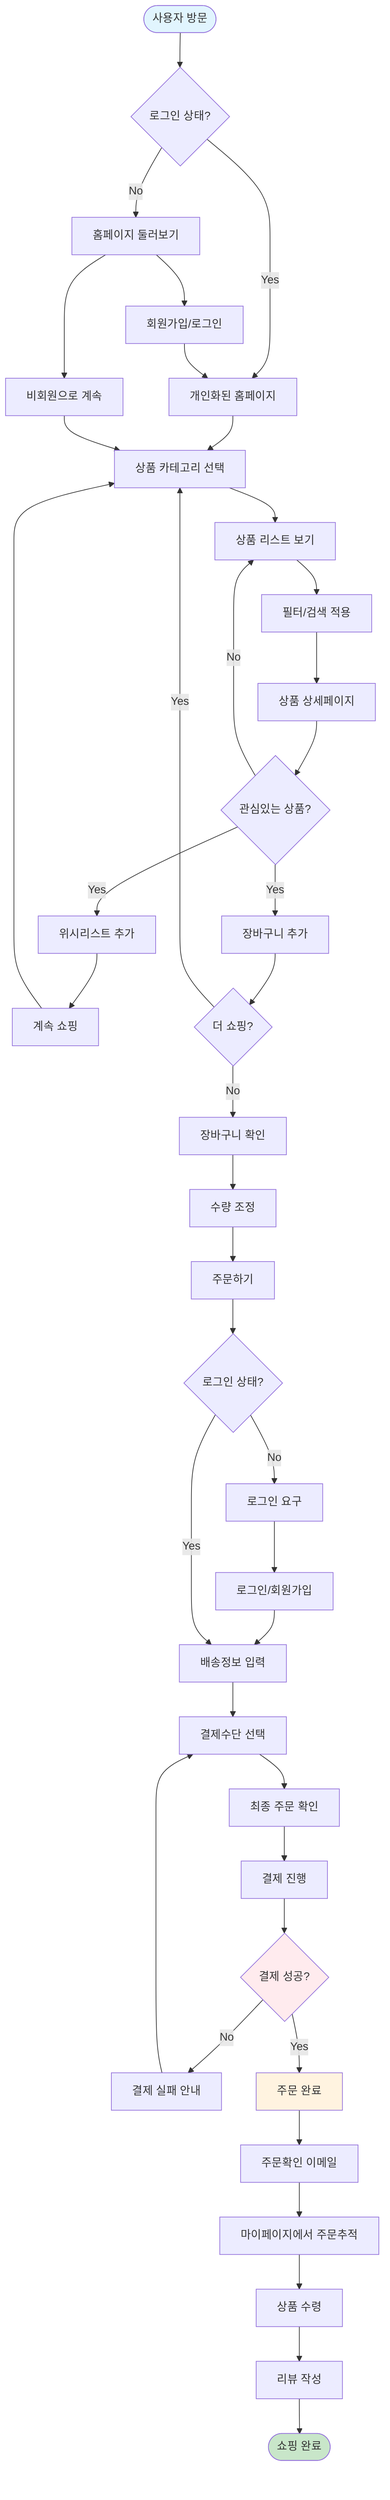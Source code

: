 flowchart TD
    Start([사용자 방문]) --> A{로그인 상태?}
    
    A -->|No| B[홈페이지 둘러보기]
    A -->|Yes| C[개인화된 홈페이지]
    
    B --> D[회원가입/로그인]
    D --> C
    B --> E[비회원으로 계속]
    
    C --> F[상품 카테고리 선택]
    E --> F
    
    F --> G[상품 리스트 보기]
    G --> H[필터/검색 적용]
    H --> I[상품 상세페이지]
    
    I --> J{관심있는 상품?}
    J -->|No| G
    J -->|Yes| K[위시리스트 추가]
    J -->|Yes| L[장바구니 추가]
    
    K --> M[계속 쇼핑]
    M --> F
    
    L --> N{더 쇼핑?}
    N -->|Yes| F
    N -->|No| O[장바구니 확인]
    
    O --> P[수량 조정]
    P --> Q[주문하기]
    
    Q --> R{로그인 상태?}
    R -->|No| S[로그인 요구]
    S --> T[로그인/회원가입]
    T --> U[배송정보 입력]
    R -->|Yes| U
    
    U --> V[결제수단 선택]
    V --> W[최종 주문 확인]
    W --> X[결제 진행]
    
    X --> Y{결제 성공?}
    Y -->|No| Z[결제 실패 안내]
    Z --> V
    Y -->|Yes| AA[주문 완료]
    
    AA --> BB[주문확인 이메일]
    BB --> CC[마이페이지에서 주문추적]
    
    CC --> DD[상품 수령]
    DD --> EE[리뷰 작성]
    EE --> FF([쇼핑 완료])
    
    style Start fill:#e1f5fe
    style FF fill:#c8e6c9
    style AA fill:#fff3e0
    style Y fill:#ffebee